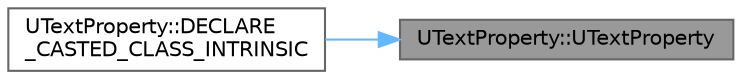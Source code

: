 digraph "UTextProperty::UTextProperty"
{
 // INTERACTIVE_SVG=YES
 // LATEX_PDF_SIZE
  bgcolor="transparent";
  edge [fontname=Helvetica,fontsize=10,labelfontname=Helvetica,labelfontsize=10];
  node [fontname=Helvetica,fontsize=10,shape=box,height=0.2,width=0.4];
  rankdir="RL";
  Node1 [id="Node000001",label="UTextProperty::UTextProperty",height=0.2,width=0.4,color="gray40", fillcolor="grey60", style="filled", fontcolor="black",tooltip=" "];
  Node1 -> Node2 [id="edge1_Node000001_Node000002",dir="back",color="steelblue1",style="solid",tooltip=" "];
  Node2 [id="Node000002",label="UTextProperty::DECLARE\l_CASTED_CLASS_INTRINSIC",height=0.2,width=0.4,color="grey40", fillcolor="white", style="filled",URL="$d4/df5/classUTextProperty.html#ac3371c018361504e5f310a06fd4416d6",tooltip=" "];
}
